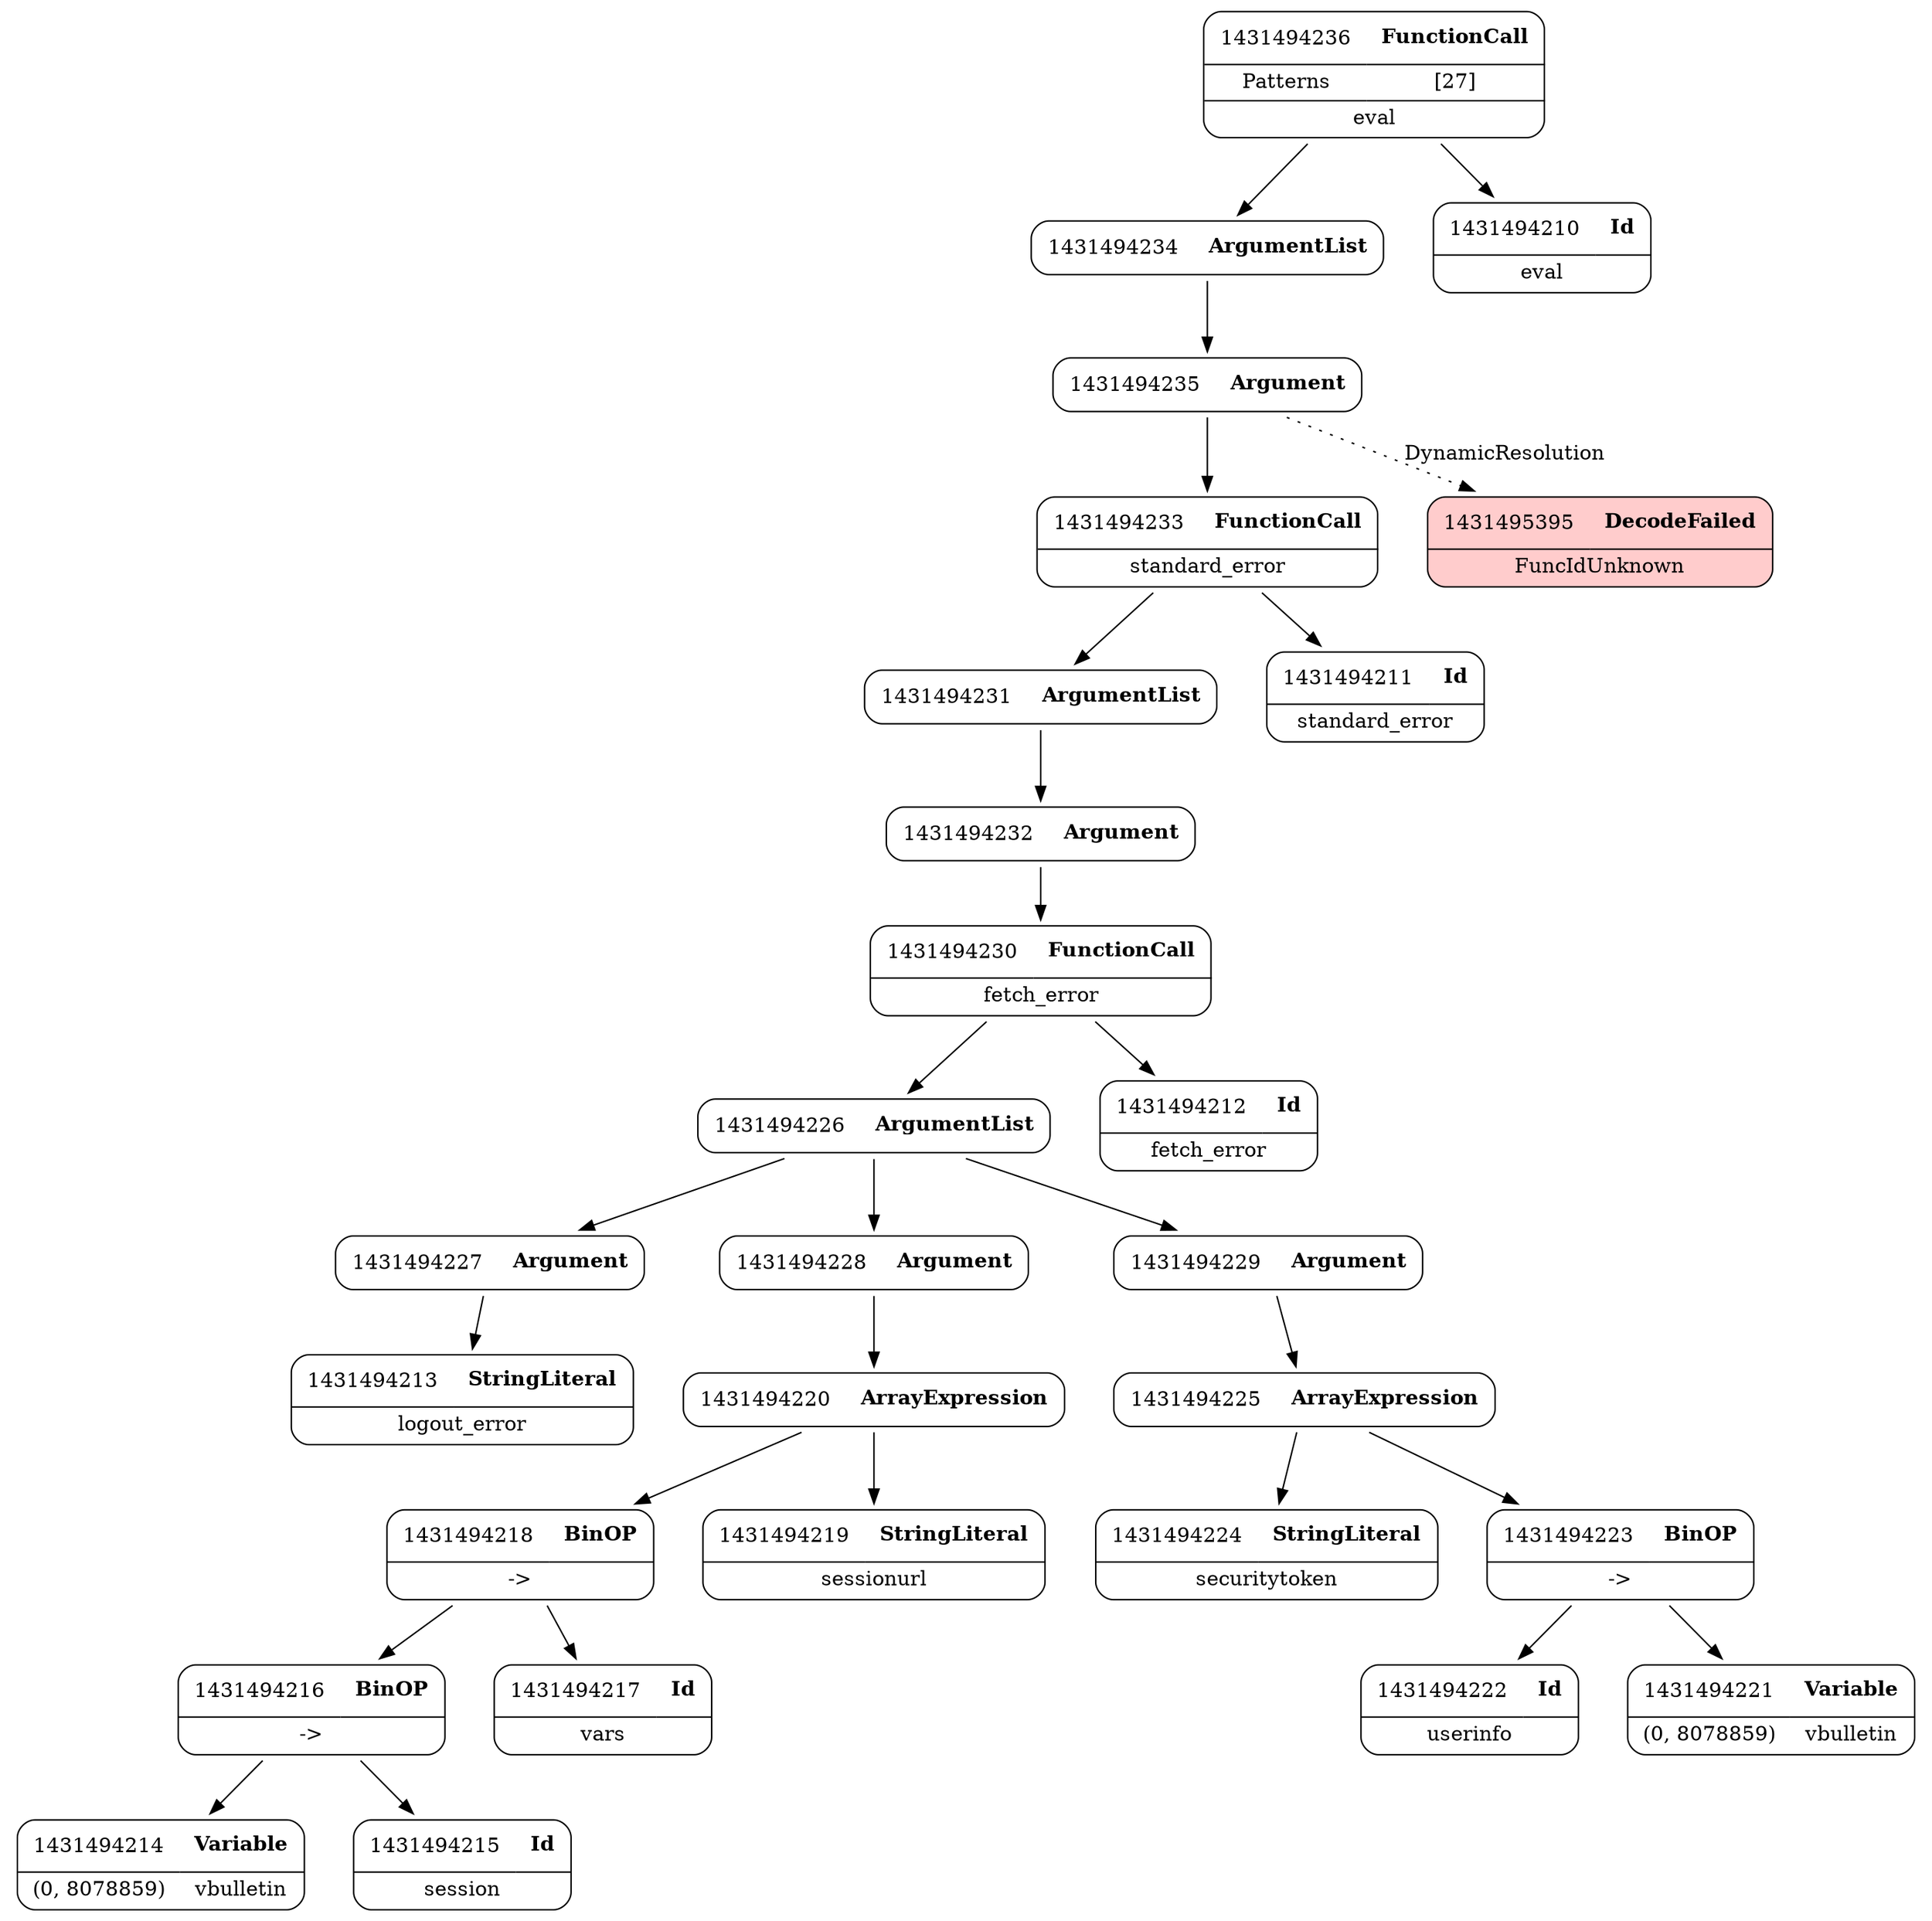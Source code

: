 digraph ast {
node [shape=none];
1431494226 [label=<<TABLE border='1' cellspacing='0' cellpadding='10' style='rounded' ><TR><TD border='0'>1431494226</TD><TD border='0'><B>ArgumentList</B></TD></TR></TABLE>>];
1431494226 -> 1431494227 [weight=2];
1431494226 -> 1431494228 [weight=2];
1431494226 -> 1431494229 [weight=2];
1431494227 [label=<<TABLE border='1' cellspacing='0' cellpadding='10' style='rounded' ><TR><TD border='0'>1431494227</TD><TD border='0'><B>Argument</B></TD></TR></TABLE>>];
1431494227 -> 1431494213 [weight=2];
1431494224 [label=<<TABLE border='1' cellspacing='0' cellpadding='10' style='rounded' ><TR><TD border='0'>1431494224</TD><TD border='0'><B>StringLiteral</B></TD></TR><HR/><TR><TD border='0' cellpadding='5' colspan='2'>securitytoken</TD></TR></TABLE>>];
1431494225 [label=<<TABLE border='1' cellspacing='0' cellpadding='10' style='rounded' ><TR><TD border='0'>1431494225</TD><TD border='0'><B>ArrayExpression</B></TD></TR></TABLE>>];
1431494225 -> 1431494223 [weight=2];
1431494225 -> 1431494224 [weight=2];
1431494230 [label=<<TABLE border='1' cellspacing='0' cellpadding='10' style='rounded' ><TR><TD border='0'>1431494230</TD><TD border='0'><B>FunctionCall</B></TD></TR><HR/><TR><TD border='0' cellpadding='5' colspan='2'>fetch_error</TD></TR></TABLE>>];
1431494230 -> 1431494212 [weight=2];
1431494230 -> 1431494226 [weight=2];
1431494231 [label=<<TABLE border='1' cellspacing='0' cellpadding='10' style='rounded' ><TR><TD border='0'>1431494231</TD><TD border='0'><B>ArgumentList</B></TD></TR></TABLE>>];
1431494231 -> 1431494232 [weight=2];
1431494228 [label=<<TABLE border='1' cellspacing='0' cellpadding='10' style='rounded' ><TR><TD border='0'>1431494228</TD><TD border='0'><B>Argument</B></TD></TR></TABLE>>];
1431494228 -> 1431494220 [weight=2];
1431494229 [label=<<TABLE border='1' cellspacing='0' cellpadding='10' style='rounded' ><TR><TD border='0'>1431494229</TD><TD border='0'><B>Argument</B></TD></TR></TABLE>>];
1431494229 -> 1431494225 [weight=2];
1431494234 [label=<<TABLE border='1' cellspacing='0' cellpadding='10' style='rounded' ><TR><TD border='0'>1431494234</TD><TD border='0'><B>ArgumentList</B></TD></TR></TABLE>>];
1431494234 -> 1431494235 [weight=2];
1431494235 [label=<<TABLE border='1' cellspacing='0' cellpadding='10' style='rounded' ><TR><TD border='0'>1431494235</TD><TD border='0'><B>Argument</B></TD></TR></TABLE>>];
1431494235 -> 1431494233 [weight=2];
1431494235 -> 1431495395 [style=dotted,label=DynamicResolution];
1431494232 [label=<<TABLE border='1' cellspacing='0' cellpadding='10' style='rounded' ><TR><TD border='0'>1431494232</TD><TD border='0'><B>Argument</B></TD></TR></TABLE>>];
1431494232 -> 1431494230 [weight=2];
1431494233 [label=<<TABLE border='1' cellspacing='0' cellpadding='10' style='rounded' ><TR><TD border='0'>1431494233</TD><TD border='0'><B>FunctionCall</B></TD></TR><HR/><TR><TD border='0' cellpadding='5' colspan='2'>standard_error</TD></TR></TABLE>>];
1431494233 -> 1431494211 [weight=2];
1431494233 -> 1431494231 [weight=2];
1431494236 [label=<<TABLE border='1' cellspacing='0' cellpadding='10' style='rounded' ><TR><TD border='0'>1431494236</TD><TD border='0'><B>FunctionCall</B></TD></TR><HR/><TR><TD border='0' cellpadding='5'>Patterns</TD><TD border='0' cellpadding='5'>[27]</TD></TR><HR/><TR><TD border='0' cellpadding='5' colspan='2'>eval</TD></TR></TABLE>>];
1431494236 -> 1431494210 [weight=2];
1431494236 -> 1431494234 [weight=2];
1431494210 [label=<<TABLE border='1' cellspacing='0' cellpadding='10' style='rounded' ><TR><TD border='0'>1431494210</TD><TD border='0'><B>Id</B></TD></TR><HR/><TR><TD border='0' cellpadding='5' colspan='2'>eval</TD></TR></TABLE>>];
1431494211 [label=<<TABLE border='1' cellspacing='0' cellpadding='10' style='rounded' ><TR><TD border='0'>1431494211</TD><TD border='0'><B>Id</B></TD></TR><HR/><TR><TD border='0' cellpadding='5' colspan='2'>standard_error</TD></TR></TABLE>>];
1431494214 [label=<<TABLE border='1' cellspacing='0' cellpadding='10' style='rounded' ><TR><TD border='0'>1431494214</TD><TD border='0'><B>Variable</B></TD></TR><HR/><TR><TD border='0' cellpadding='5'>(0, 8078859)</TD><TD border='0' cellpadding='5'>vbulletin</TD></TR></TABLE>>];
1431494215 [label=<<TABLE border='1' cellspacing='0' cellpadding='10' style='rounded' ><TR><TD border='0'>1431494215</TD><TD border='0'><B>Id</B></TD></TR><HR/><TR><TD border='0' cellpadding='5' colspan='2'>session</TD></TR></TABLE>>];
1431494212 [label=<<TABLE border='1' cellspacing='0' cellpadding='10' style='rounded' ><TR><TD border='0'>1431494212</TD><TD border='0'><B>Id</B></TD></TR><HR/><TR><TD border='0' cellpadding='5' colspan='2'>fetch_error</TD></TR></TABLE>>];
1431494213 [label=<<TABLE border='1' cellspacing='0' cellpadding='10' style='rounded' ><TR><TD border='0'>1431494213</TD><TD border='0'><B>StringLiteral</B></TD></TR><HR/><TR><TD border='0' cellpadding='5' colspan='2'>logout_error</TD></TR></TABLE>>];
1431494218 [label=<<TABLE border='1' cellspacing='0' cellpadding='10' style='rounded' ><TR><TD border='0'>1431494218</TD><TD border='0'><B>BinOP</B></TD></TR><HR/><TR><TD border='0' cellpadding='5' colspan='2'>-&gt;</TD></TR></TABLE>>];
1431494218 -> 1431494216 [weight=2];
1431494218 -> 1431494217 [weight=2];
1431494219 [label=<<TABLE border='1' cellspacing='0' cellpadding='10' style='rounded' ><TR><TD border='0'>1431494219</TD><TD border='0'><B>StringLiteral</B></TD></TR><HR/><TR><TD border='0' cellpadding='5' colspan='2'>sessionurl</TD></TR></TABLE>>];
1431494216 [label=<<TABLE border='1' cellspacing='0' cellpadding='10' style='rounded' ><TR><TD border='0'>1431494216</TD><TD border='0'><B>BinOP</B></TD></TR><HR/><TR><TD border='0' cellpadding='5' colspan='2'>-&gt;</TD></TR></TABLE>>];
1431494216 -> 1431494214 [weight=2];
1431494216 -> 1431494215 [weight=2];
1431494217 [label=<<TABLE border='1' cellspacing='0' cellpadding='10' style='rounded' ><TR><TD border='0'>1431494217</TD><TD border='0'><B>Id</B></TD></TR><HR/><TR><TD border='0' cellpadding='5' colspan='2'>vars</TD></TR></TABLE>>];
1431494222 [label=<<TABLE border='1' cellspacing='0' cellpadding='10' style='rounded' ><TR><TD border='0'>1431494222</TD><TD border='0'><B>Id</B></TD></TR><HR/><TR><TD border='0' cellpadding='5' colspan='2'>userinfo</TD></TR></TABLE>>];
1431494223 [label=<<TABLE border='1' cellspacing='0' cellpadding='10' style='rounded' ><TR><TD border='0'>1431494223</TD><TD border='0'><B>BinOP</B></TD></TR><HR/><TR><TD border='0' cellpadding='5' colspan='2'>-&gt;</TD></TR></TABLE>>];
1431494223 -> 1431494221 [weight=2];
1431494223 -> 1431494222 [weight=2];
1431494220 [label=<<TABLE border='1' cellspacing='0' cellpadding='10' style='rounded' ><TR><TD border='0'>1431494220</TD><TD border='0'><B>ArrayExpression</B></TD></TR></TABLE>>];
1431494220 -> 1431494218 [weight=2];
1431494220 -> 1431494219 [weight=2];
1431494221 [label=<<TABLE border='1' cellspacing='0' cellpadding='10' style='rounded' ><TR><TD border='0'>1431494221</TD><TD border='0'><B>Variable</B></TD></TR><HR/><TR><TD border='0' cellpadding='5'>(0, 8078859)</TD><TD border='0' cellpadding='5'>vbulletin</TD></TR></TABLE>>];
1431495395 [label=<<TABLE border='1' cellspacing='0' cellpadding='10' style='rounded' bgcolor='#FFCCCC' ><TR><TD border='0'>1431495395</TD><TD border='0'><B>DecodeFailed</B></TD></TR><HR/><TR><TD border='0' cellpadding='5' colspan='2'>FuncIdUnknown</TD></TR></TABLE>>];
}
